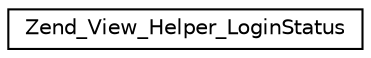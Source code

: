 digraph G
{
  edge [fontname="Helvetica",fontsize="10",labelfontname="Helvetica",labelfontsize="10"];
  node [fontname="Helvetica",fontsize="10",shape=record];
  rankdir="LR";
  Node1 [label="Zend_View_Helper_LoginStatus",height=0.2,width=0.4,color="black", fillcolor="white", style="filled",URL="$class_zend___view___helper___login_status.html"];
}
